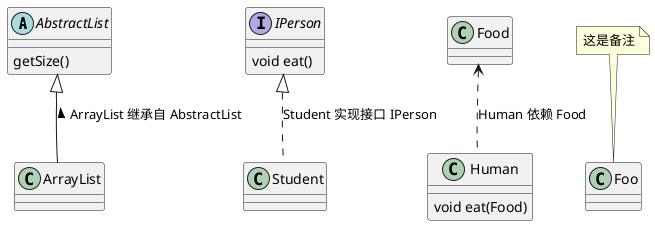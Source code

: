 @startuml
'https://plantuml.com/class-diagram
'1、继承 ArrayList 继承自 AbstractList
AbstractList <|-- ArrayList :ArrayList 继承自 AbstractList <
abstract AbstractList{
  getSize()
}
'2、实现 Student 实现接口 IPerson
IPerson <|..Student : Student 实现接口 IPerson
class Student{
}
interface IPerson{
  void eat()
}
'3、依赖 Human使用到了Food,Human 依赖 Food
Food <..Human : Human 依赖 Food

class Food

class Human{
void eat(Food)
}
'4、备注
class Foo
note top: 这是备注
@enduml